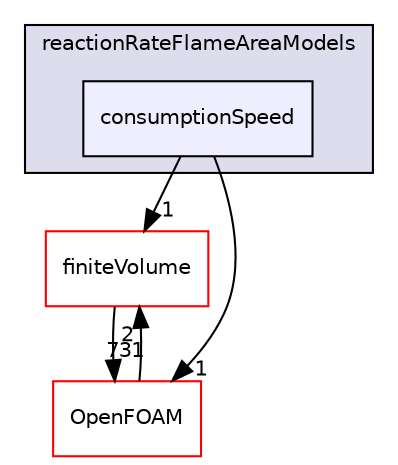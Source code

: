digraph "src/combustionModels/FSD/reactionRateFlameAreaModels/consumptionSpeed" {
  bgcolor=transparent;
  compound=true
  node [ fontsize="10", fontname="Helvetica"];
  edge [ labelfontsize="10", labelfontname="Helvetica"];
  subgraph clusterdir_9c3d91a4b7d61f179fd934e74cf0e426 {
    graph [ bgcolor="#ddddee", pencolor="black", label="reactionRateFlameAreaModels" fontname="Helvetica", fontsize="10", URL="dir_9c3d91a4b7d61f179fd934e74cf0e426.html"]
  dir_a01fe7a4239657c61764ef1d84b2ea7b [shape=box, label="consumptionSpeed", style="filled", fillcolor="#eeeeff", pencolor="black", URL="dir_a01fe7a4239657c61764ef1d84b2ea7b.html"];
  }
  dir_9bd15774b555cf7259a6fa18f99fe99b [shape=box label="finiteVolume" color="red" URL="dir_9bd15774b555cf7259a6fa18f99fe99b.html"];
  dir_c5473ff19b20e6ec4dfe5c310b3778a8 [shape=box label="OpenFOAM" color="red" URL="dir_c5473ff19b20e6ec4dfe5c310b3778a8.html"];
  dir_9bd15774b555cf7259a6fa18f99fe99b->dir_c5473ff19b20e6ec4dfe5c310b3778a8 [headlabel="731", labeldistance=1.5 headhref="dir_000894_001887.html"];
  dir_a01fe7a4239657c61764ef1d84b2ea7b->dir_9bd15774b555cf7259a6fa18f99fe99b [headlabel="1", labeldistance=1.5 headhref="dir_000741_000894.html"];
  dir_a01fe7a4239657c61764ef1d84b2ea7b->dir_c5473ff19b20e6ec4dfe5c310b3778a8 [headlabel="1", labeldistance=1.5 headhref="dir_000741_001887.html"];
  dir_c5473ff19b20e6ec4dfe5c310b3778a8->dir_9bd15774b555cf7259a6fa18f99fe99b [headlabel="2", labeldistance=1.5 headhref="dir_001887_000894.html"];
}
